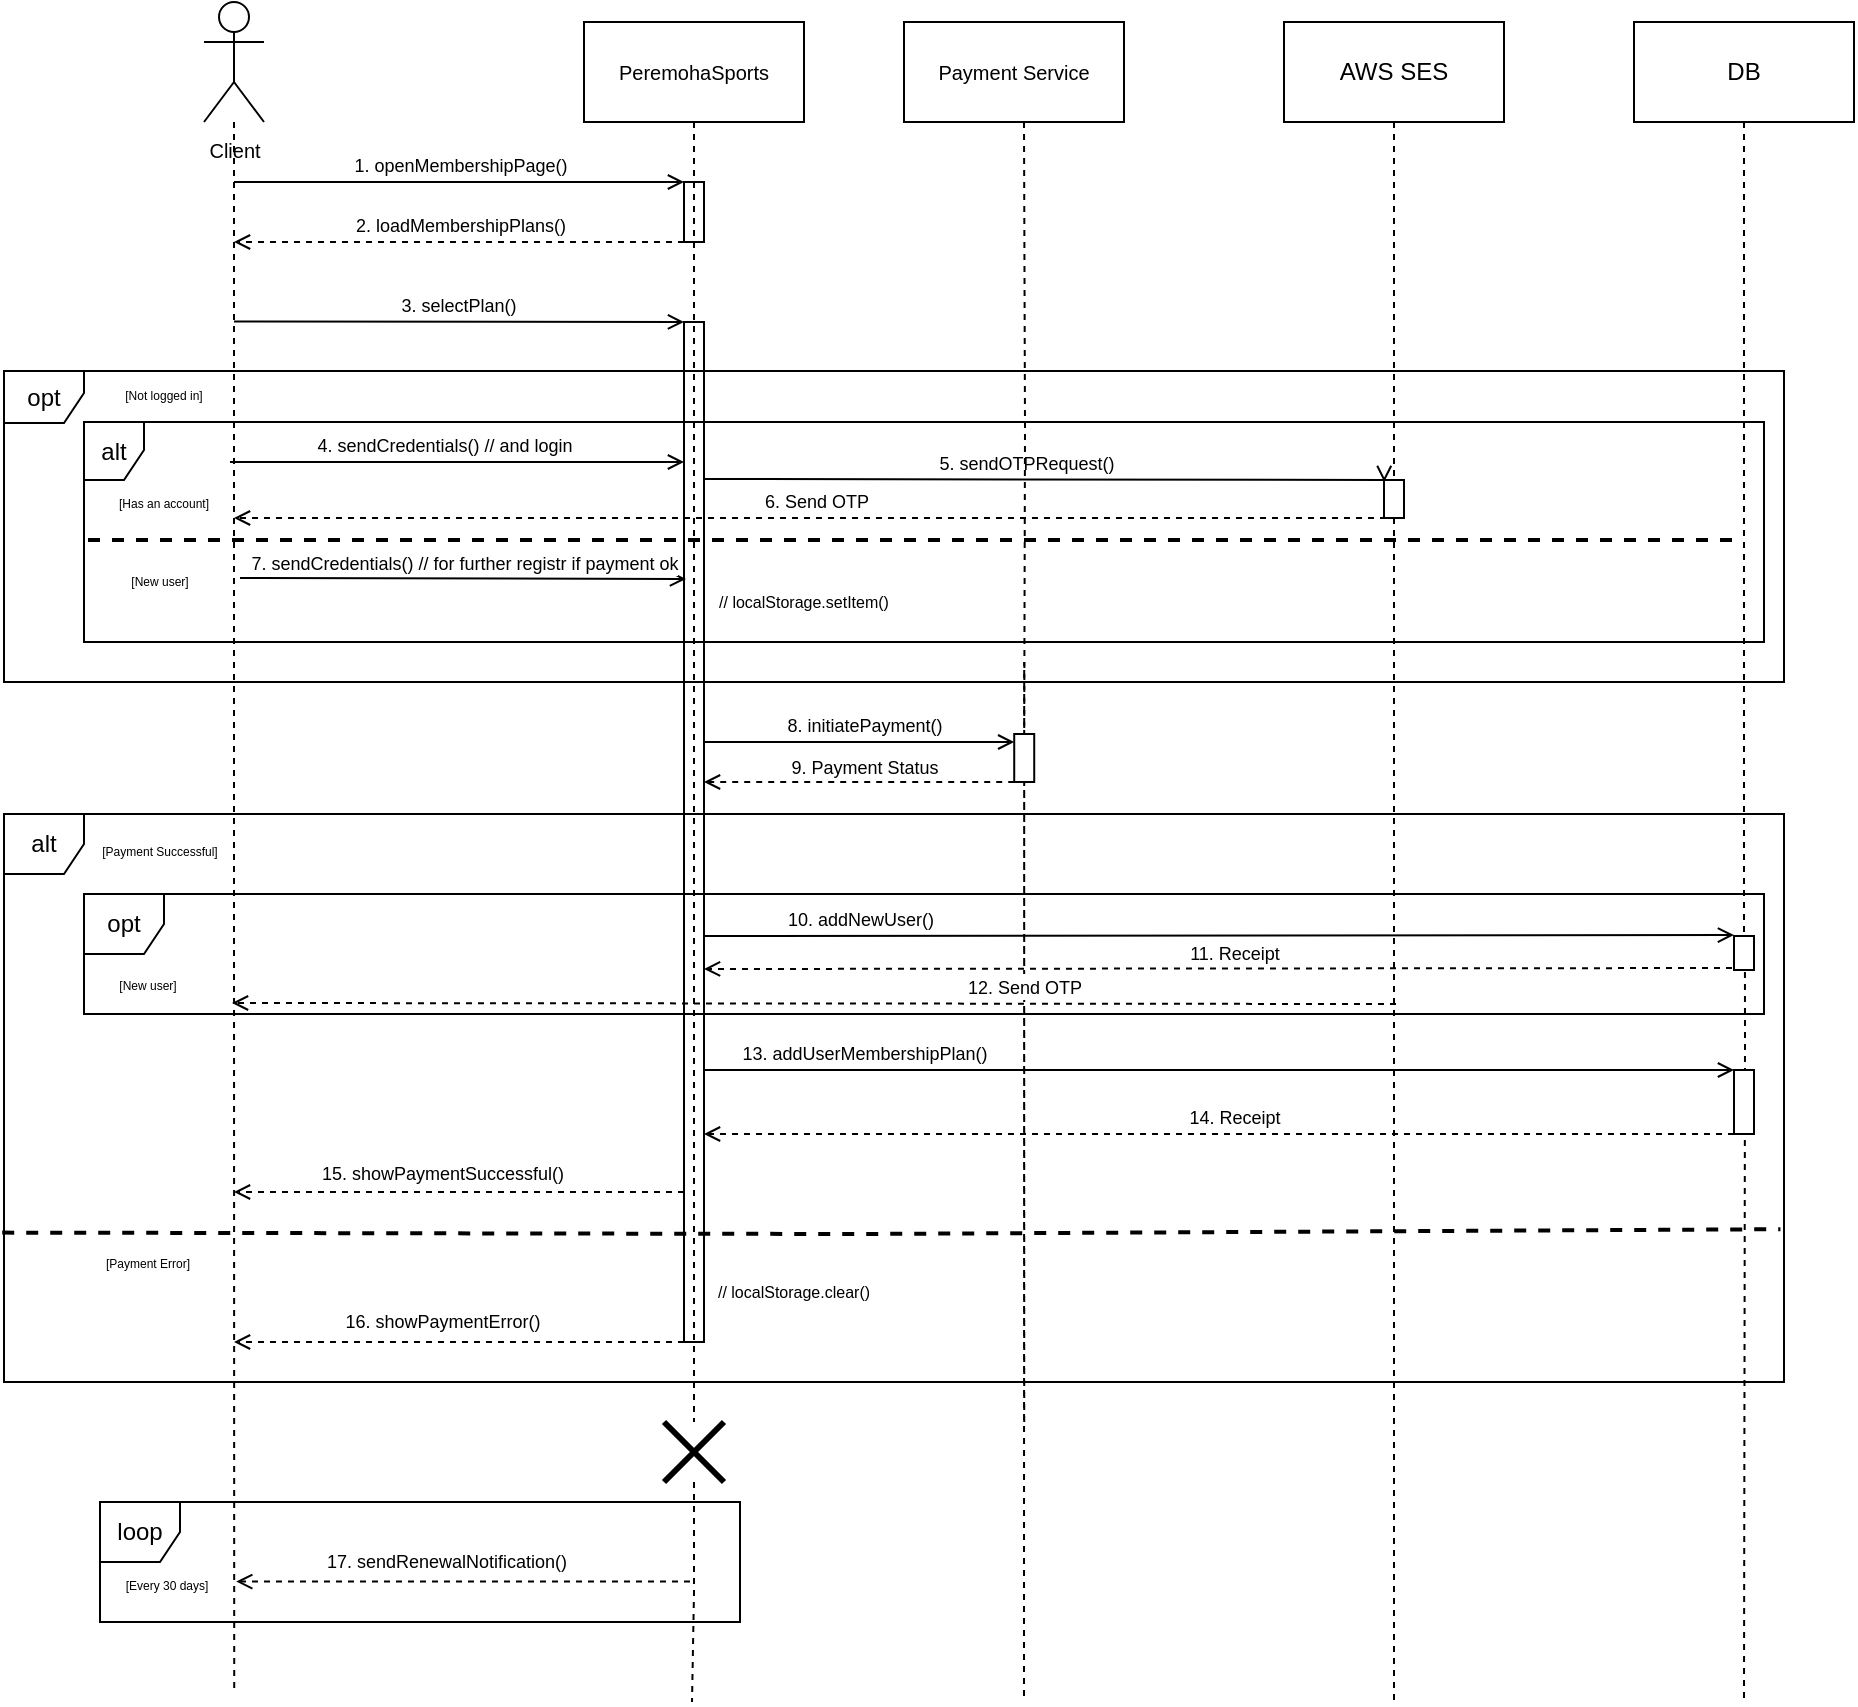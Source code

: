 <mxfile version="28.2.8">
  <diagram name="Сторінка-1" id="_onQUzNVuPPmQUfoVk4H">
    <mxGraphModel dx="1678" dy="924" grid="1" gridSize="10" guides="1" tooltips="1" connect="1" arrows="1" fold="1" page="1" pageScale="1" pageWidth="827" pageHeight="1169" math="0" shadow="0">
      <root>
        <mxCell id="0" />
        <mxCell id="1" parent="0" />
        <mxCell id="mYlwCPnGoARMPZfVm-Uc-1" style="edgeStyle=orthogonalEdgeStyle;rounded=0;orthogonalLoop=1;jettySize=auto;html=1;dashed=1;endArrow=none;endFill=0;exitX=0.5;exitY=1;exitDx=0;exitDy=0;" edge="1" parent="1" source="mYlwCPnGoARMPZfVm-Uc-59">
          <mxGeometry relative="1" as="geometry">
            <mxPoint x="814" y="1270" as="targetPoint" />
            <mxPoint x="815.032" y="610" as="sourcePoint" />
          </mxGeometry>
        </mxCell>
        <mxCell id="mYlwCPnGoARMPZfVm-Uc-2" value="&lt;font style=&quot;font-size: 10px;&quot;&gt;Client&lt;/font&gt;" style="shape=umlActor;verticalLabelPosition=bottom;verticalAlign=top;html=1;outlineConnect=0;" vertex="1" parent="1">
          <mxGeometry x="570" y="420" width="30" height="60" as="geometry" />
        </mxCell>
        <mxCell id="mYlwCPnGoARMPZfVm-Uc-3" value="PeremohaSports" style="html=1;whiteSpace=wrap;fontSize=10;" vertex="1" parent="1">
          <mxGeometry x="760" y="430" width="110" height="50" as="geometry" />
        </mxCell>
        <mxCell id="mYlwCPnGoARMPZfVm-Uc-4" value="&lt;font style=&quot;font-size: 9px;&quot;&gt;1. openMembershipPage()&lt;/font&gt;" style="html=1;verticalAlign=bottom;endArrow=open;edgeStyle=elbowEdgeStyle;elbow=vertical;curved=0;rounded=0;endFill=0;" edge="1" parent="1" target="mYlwCPnGoARMPZfVm-Uc-51">
          <mxGeometry x="0.002" relative="1" as="geometry">
            <mxPoint x="585" y="510" as="sourcePoint" />
            <Array as="points">
              <mxPoint x="815" y="510" />
            </Array>
            <mxPoint x="815" y="510" as="targetPoint" />
            <mxPoint as="offset" />
          </mxGeometry>
        </mxCell>
        <mxCell id="mYlwCPnGoARMPZfVm-Uc-5" value="&lt;font style=&quot;font-size: 9px;&quot;&gt;2. loadMembershipPlans()&lt;/font&gt;" style="html=1;verticalAlign=bottom;endArrow=open;edgeStyle=elbowEdgeStyle;elbow=vertical;curved=0;rounded=0;dashed=1;endFill=0;" edge="1" parent="1">
          <mxGeometry x="0.002" relative="1" as="geometry">
            <mxPoint x="810" y="540" as="sourcePoint" />
            <Array as="points">
              <mxPoint x="655" y="540" />
            </Array>
            <mxPoint x="585" y="540" as="targetPoint" />
            <mxPoint as="offset" />
          </mxGeometry>
        </mxCell>
        <mxCell id="mYlwCPnGoARMPZfVm-Uc-6" value="&lt;span style=&quot;font-size: 6px;&quot;&gt;[Not logged in]&lt;/span&gt;" style="text;html=1;whiteSpace=wrap;strokeColor=none;fillColor=none;align=center;verticalAlign=middle;rounded=0;" vertex="1" parent="1">
          <mxGeometry x="510" y="604.5" width="80" height="20" as="geometry" />
        </mxCell>
        <mxCell id="mYlwCPnGoARMPZfVm-Uc-7" value="" style="html=1;points=[];perimeter=orthogonalPerimeter;outlineConnect=0;targetShapes=umlLifeline;portConstraint=eastwest;newEdgeStyle={&quot;edgeStyle&quot;:&quot;elbowEdgeStyle&quot;,&quot;elbow&quot;:&quot;vertical&quot;,&quot;curved&quot;:0,&quot;rounded&quot;:0};" vertex="1" parent="1">
          <mxGeometry x="810" y="580" width="10" height="510" as="geometry" />
        </mxCell>
        <mxCell id="mYlwCPnGoARMPZfVm-Uc-8" value="opt" style="shape=umlFrame;whiteSpace=wrap;html=1;pointerEvents=0;width=40;height=26;" vertex="1" parent="1">
          <mxGeometry x="470" y="604.5" width="890" height="155.5" as="geometry" />
        </mxCell>
        <mxCell id="mYlwCPnGoARMPZfVm-Uc-9" value="alt" style="shape=umlFrame;whiteSpace=wrap;html=1;pointerEvents=0;width=40;height=30;" vertex="1" parent="1">
          <mxGeometry x="470" y="826" width="890" height="284" as="geometry" />
        </mxCell>
        <mxCell id="mYlwCPnGoARMPZfVm-Uc-10" value="DB" style="html=1;whiteSpace=wrap;" vertex="1" parent="1">
          <mxGeometry x="1285" y="430" width="110" height="50" as="geometry" />
        </mxCell>
        <mxCell id="mYlwCPnGoARMPZfVm-Uc-11" value="Payment Service" style="html=1;whiteSpace=wrap;fontSize=10;" vertex="1" parent="1">
          <mxGeometry x="920" y="430" width="110" height="50" as="geometry" />
        </mxCell>
        <mxCell id="mYlwCPnGoARMPZfVm-Uc-12" style="edgeStyle=orthogonalEdgeStyle;rounded=0;orthogonalLoop=1;jettySize=auto;html=1;dashed=1;endArrow=none;endFill=0;" edge="1" parent="1">
          <mxGeometry relative="1" as="geometry">
            <mxPoint x="1340" y="1270" as="targetPoint" />
            <mxPoint x="1340.47" y="905" as="sourcePoint" />
            <Array as="points">
              <mxPoint x="1340.47" y="940" />
            </Array>
          </mxGeometry>
        </mxCell>
        <mxCell id="mYlwCPnGoARMPZfVm-Uc-13" value="&lt;font style=&quot;font-size: 9px;&quot;&gt;3. selectPlan()&lt;/font&gt;" style="html=1;verticalAlign=bottom;endArrow=open;edgeStyle=elbowEdgeStyle;elbow=vertical;curved=0;rounded=0;endFill=0;" edge="1" parent="1">
          <mxGeometry relative="1" as="geometry">
            <mxPoint x="585" y="579.74" as="sourcePoint" />
            <Array as="points" />
            <mxPoint x="810" y="580" as="targetPoint" />
            <mxPoint as="offset" />
          </mxGeometry>
        </mxCell>
        <mxCell id="mYlwCPnGoARMPZfVm-Uc-14" value="&lt;font style=&quot;font-size: 9px;&quot;&gt;8. initiatePayment()&lt;/font&gt;" style="html=1;verticalAlign=bottom;endArrow=open;edgeStyle=elbowEdgeStyle;elbow=vertical;curved=0;rounded=0;endFill=0;startSize=10;endSize=6;jumpSize=6;strokeWidth=1;" edge="1" parent="1" target="mYlwCPnGoARMPZfVm-Uc-50">
          <mxGeometry x="0.033" relative="1" as="geometry">
            <mxPoint x="820" y="790.047" as="sourcePoint" />
            <Array as="points" />
            <mxPoint x="975" y="790" as="targetPoint" />
            <mxPoint as="offset" />
          </mxGeometry>
        </mxCell>
        <mxCell id="mYlwCPnGoARMPZfVm-Uc-15" value="&lt;span style=&quot;font-size: 6px;&quot;&gt;[Payment Successful]&lt;/span&gt;" style="text;html=1;whiteSpace=wrap;strokeColor=none;fillColor=none;align=center;verticalAlign=middle;rounded=0;" vertex="1" parent="1">
          <mxGeometry x="508" y="833" width="80" height="20" as="geometry" />
        </mxCell>
        <mxCell id="mYlwCPnGoARMPZfVm-Uc-16" value="opt" style="shape=umlFrame;whiteSpace=wrap;html=1;pointerEvents=0;width=40;height=30;" vertex="1" parent="1">
          <mxGeometry x="510" y="866" width="840" height="60" as="geometry" />
        </mxCell>
        <mxCell id="mYlwCPnGoARMPZfVm-Uc-17" value="&lt;font style=&quot;font-size: 6px;&quot;&gt;[New user]&lt;/font&gt;" style="text;html=1;whiteSpace=wrap;strokeColor=none;fillColor=none;align=center;verticalAlign=middle;rounded=0;" vertex="1" parent="1">
          <mxGeometry x="512" y="900" width="60" height="20" as="geometry" />
        </mxCell>
        <mxCell id="mYlwCPnGoARMPZfVm-Uc-18" value="&lt;font style=&quot;font-size: 9px;&quot;&gt;10. addNewUser()&lt;/font&gt;" style="html=1;verticalAlign=bottom;endArrow=open;edgeStyle=elbowEdgeStyle;elbow=vertical;curved=0;rounded=0;endFill=0;startSize=7;endSize=6;jumpSize=6;strokeWidth=1;" edge="1" parent="1">
          <mxGeometry x="-0.698" relative="1" as="geometry">
            <mxPoint x="820" y="887" as="sourcePoint" />
            <Array as="points" />
            <mxPoint x="1335" y="886" as="targetPoint" />
            <mxPoint as="offset" />
          </mxGeometry>
        </mxCell>
        <mxCell id="mYlwCPnGoARMPZfVm-Uc-19" value="&lt;font style=&quot;font-size: 9px;&quot;&gt;13. addUserMembershipPlan()&lt;/font&gt;" style="html=1;verticalAlign=bottom;endArrow=open;edgeStyle=elbowEdgeStyle;elbow=vertical;curved=0;rounded=0;endFill=0;startSize=7;endSize=6;jumpSize=6;strokeWidth=1;" edge="1" parent="1">
          <mxGeometry x="-0.693" relative="1" as="geometry">
            <mxPoint x="820.0" y="954.002" as="sourcePoint" />
            <Array as="points" />
            <mxPoint x="1335.0" y="954.002" as="targetPoint" />
            <mxPoint x="1" as="offset" />
          </mxGeometry>
        </mxCell>
        <mxCell id="mYlwCPnGoARMPZfVm-Uc-20" value="&lt;span style=&quot;color: rgba(0, 0, 0, 0); font-family: monospace; font-size: 0px; text-align: start; background-color: rgb(236, 236, 236);&quot;&gt;%3CmxGraphModel%3E%3Croot%3E%3CmxCell%20id%3D%220%22%2F%3E%3CmxCell%20id%3D%221%22%20parent%3D%220%22%2F%3E%3CmxCell%20id%3D%222%22%20value%3D%224.%20InitiatePayment()%22%20style%3D%22html%3D1%3BverticalAlign%3Dbottom%3BendArrow%3Dopen%3BedgeStyle%3DelbowEdgeStyle%3Belbow%3Dvertical%3Bcurved%3D0%3Brounded%3D0%3BendFill%3D0%3BstartSize%3D10%3BendSize%3D6%3BjumpSize%3D6%3BstrokeWidth%3D1%3B%22%20edge%3D%221%22%20parent%3D%221%22%3E%3CmxGeometry%20x%3D%22-0.0%22%20relative%3D%221%22%20as%3D%22geometry%22%3E%3CmxPoint%20x%3D%22596%22%20y%3D%22214.21%22%20as%3D%22sourcePoint%22%2F%3E%3CArray%20as%3D%22points%22%2F%3E%3CmxPoint%20x%3D%22714%22%20y%3D%22214.21%22%20as%3D%22targetPoint%22%2F%3E%3CmxPoint%20as%3D%22offset%22%2F%3E%3C%2FmxGeometry%3E%3C%2FmxCell%3E%3C%2Froot%3E%3C%2FmxGraphModel%3E&lt;/span&gt;&lt;span style=&quot;color: rgba(0, 0, 0, 0); font-family: monospace; font-size: 0px; text-align: start; background-color: rgb(236, 236, 236);&quot;&gt;%3CmxGraphModel%3E%3Croot%3E%3CmxCell%20id%3D%220%22%2F%3E%3CmxCell%20id%3D%221%22%20parent%3D%220%22%2F%3E%3CmxCell%20id%3D%222%22%20value%3D%224.%20InitiatePayment()%22%20style%3D%22html%3D1%3BverticalAlign%3Dbottom%3BendArrow%3Dopen%3BedgeStyle%3DelbowEdgeStyle%3Belbow%3Dvertical%3Bcurved%3D0%3Brounded%3D0%3BendFill%3D0%3BstartSize%3D10%3BendSize%3D6%3BjumpSize%3D6%3BstrokeWidth%3D1%3B%22%20edge%3D%221%22%20parent%3D%221%22%3E%3CmxGeometry%20x%3D%22-0.0%22%20relative%3D%221%22%20as%3D%22geometry%22%3E%3CmxPoint%20x%3D%22596%22%20y%3D%22214.21%22%20as%3D%22sourcePoint%22%2F%3E%3CArray%20as%3D%22points%22%2F%3E%3CmxPoint%20x%3D%22714%22%20y%3D%22214.21%22%20as%3D%22targetPoint%22%2F%3E%3CmxPoint%20as%3D%22offset%22%2F%3E%3C%2FmxGeometry%3E%3C%2FmxCell%3E%3C%2Froot%3E%3C%2FmxGraphModel%3E&lt;/span&gt;" style="html=1;verticalAlign=bottom;endArrow=open;edgeStyle=elbowEdgeStyle;elbow=vertical;curved=0;rounded=0;endFill=0;startSize=10;endSize=6;jumpSize=6;strokeWidth=1;dashed=1;" edge="1" parent="1">
          <mxGeometry x="-0.032" relative="1" as="geometry">
            <mxPoint x="975.11" y="809.999" as="sourcePoint" />
            <Array as="points" />
            <mxPoint x="820" y="810.11" as="targetPoint" />
            <mxPoint as="offset" />
          </mxGeometry>
        </mxCell>
        <mxCell id="mYlwCPnGoARMPZfVm-Uc-21" value="9. Payment Status" style="edgeLabel;html=1;align=center;verticalAlign=middle;resizable=0;points=[];fontSize=9;" connectable="0" vertex="1" parent="mYlwCPnGoARMPZfVm-Uc-20">
          <mxGeometry x="0.112" y="1" relative="1" as="geometry">
            <mxPoint x="11" y="-8" as="offset" />
          </mxGeometry>
        </mxCell>
        <mxCell id="mYlwCPnGoARMPZfVm-Uc-22" value="&lt;font style=&quot;font-size: 9px;&quot;&gt;11. Receipt&lt;/font&gt;" style="html=1;verticalAlign=bottom;endArrow=open;edgeStyle=elbowEdgeStyle;elbow=vertical;curved=0;rounded=0;dashed=1;endFill=0;" edge="1" parent="1">
          <mxGeometry x="-0.018" relative="1" as="geometry">
            <mxPoint x="1340" y="903" as="sourcePoint" />
            <Array as="points" />
            <mxPoint x="820" y="904" as="targetPoint" />
            <mxPoint as="offset" />
          </mxGeometry>
        </mxCell>
        <mxCell id="mYlwCPnGoARMPZfVm-Uc-23" value="&lt;font style=&quot;font-size: 9px;&quot;&gt;14. Receipt&lt;/font&gt;" style="html=1;verticalAlign=bottom;endArrow=open;edgeStyle=elbowEdgeStyle;elbow=vertical;curved=0;rounded=0;dashed=1;endFill=0;" edge="1" parent="1" source="mYlwCPnGoARMPZfVm-Uc-28">
          <mxGeometry x="-0.029" relative="1" as="geometry">
            <mxPoint x="1115" y="976" as="sourcePoint" />
            <Array as="points">
              <mxPoint x="1090" y="986" />
            </Array>
            <mxPoint x="820" y="986" as="targetPoint" />
            <mxPoint as="offset" />
          </mxGeometry>
        </mxCell>
        <mxCell id="mYlwCPnGoARMPZfVm-Uc-24" value="&lt;span style=&quot;font-size: 6px;&quot;&gt;[Payment Error]&lt;/span&gt;" style="text;html=1;whiteSpace=wrap;strokeColor=none;fillColor=none;align=center;verticalAlign=middle;rounded=0;" vertex="1" parent="1">
          <mxGeometry x="502" y="1039" width="80" height="20" as="geometry" />
        </mxCell>
        <mxCell id="mYlwCPnGoARMPZfVm-Uc-25" value="" style="endArrow=none;dashed=1;html=1;strokeWidth=2;rounded=0;entryX=0.998;entryY=0.731;entryDx=0;entryDy=0;entryPerimeter=0;exitX=-0.001;exitY=0.737;exitDx=0;exitDy=0;exitPerimeter=0;" edge="1" parent="1" source="mYlwCPnGoARMPZfVm-Uc-9" target="mYlwCPnGoARMPZfVm-Uc-9">
          <mxGeometry width="50" height="50" relative="1" as="geometry">
            <mxPoint x="501.79" y="1036" as="sourcePoint" />
            <mxPoint x="1110" y="1036" as="targetPoint" />
            <Array as="points">
              <mxPoint x="895.79" y="1036" />
            </Array>
          </mxGeometry>
        </mxCell>
        <mxCell id="mYlwCPnGoARMPZfVm-Uc-26" value="&lt;span style=&quot;color: rgba(0, 0, 0, 0); font-family: monospace; font-size: 0px; text-align: start; background-color: rgb(236, 236, 236);&quot;&gt;%3CmxGraphModel%3E%3Croot%3E%3CmxCell%20id%3D%220%22%2F%3E%3CmxCell%20id%3D%221%22%20parent%3D%220%22%2F%3E%3CmxCell%20id%3D%222%22%20value%3D%224.%20InitiatePayment()%22%20style%3D%22html%3D1%3BverticalAlign%3Dbottom%3BendArrow%3Dopen%3BedgeStyle%3DelbowEdgeStyle%3Belbow%3Dvertical%3Bcurved%3D0%3Brounded%3D0%3BendFill%3D0%3BstartSize%3D10%3BendSize%3D6%3BjumpSize%3D6%3BstrokeWidth%3D1%3B%22%20edge%3D%221%22%20parent%3D%221%22%3E%3CmxGeometry%20x%3D%22-0.0%22%20relative%3D%221%22%20as%3D%22geometry%22%3E%3CmxPoint%20x%3D%22596%22%20y%3D%22214.21%22%20as%3D%22sourcePoint%22%2F%3E%3CArray%20as%3D%22points%22%2F%3E%3CmxPoint%20x%3D%22714%22%20y%3D%22214.21%22%20as%3D%22targetPoint%22%2F%3E%3CmxPoint%20as%3D%22offset%22%2F%3E%3C%2FmxGeometry%3E%3C%2FmxCell%3E%3C%2Froot%3E%3C%2FmxGraphModel%3E&lt;/span&gt;&lt;span style=&quot;color: rgba(0, 0, 0, 0); font-family: monospace; font-size: 0px; text-align: start; background-color: rgb(236, 236, 236);&quot;&gt;%3CmxGraphModel%3E%3Croot%3E%3CmxCell%20id%3D%220%22%2F%3E%3CmxCell%20id%3D%221%22%20parent%3D%220%22%2F%3E%3CmxCell%20id%3D%222%22%20value%3D%224.%20InitiatePayment()%22%20style%3D%22html%3D1%3BverticalAlign%3Dbottom%3BendArrow%3Dopen%3BedgeStyle%3DelbowEdgeStyle%3Belbow%3Dvertical%3Bcurved%3D0%3Brounded%3D0%3BendFill%3D0%3BstartSize%3D10%3BendSize%3D6%3BjumpSize%3D6%3BstrokeWidth%3D1%3B%22%20edge%3D%221%22%20parent%3D%221%22%3E%3CmxGeometry%20x%3D%22-0.0%22%20relative%3D%221%22%20as%3D%22geometry%22%3E%3CmxPoint%20x%3D%22596%22%20y%3D%22214.21%22%20as%3D%22sourcePoint%22%2F%3E%3CArray%20as%3D%22points%22%2F%3E%3CmxPoint%20x%3D%22714%22%20y%3D%22214.21%22%20as%3D%22targetPoint%22%2F%3E%3CmxPoint%20as%3D%22offset%22%2F%3E%3C%2FmxGeometry%3E%3C%2FmxCell%3E%3C%2Froot%3E%3C%2FmxGraphModel%3E&lt;/span&gt;" style="html=1;verticalAlign=bottom;endArrow=open;edgeStyle=elbowEdgeStyle;elbow=vertical;curved=0;rounded=0;endFill=0;startSize=10;endSize=6;jumpSize=6;strokeWidth=1;dashed=1;" edge="1" parent="1">
          <mxGeometry relative="1" as="geometry">
            <mxPoint x="810" y="1090" as="sourcePoint" />
            <Array as="points">
              <mxPoint x="600" y="1090" />
            </Array>
            <mxPoint x="585" y="1090" as="targetPoint" />
            <mxPoint as="offset" />
          </mxGeometry>
        </mxCell>
        <mxCell id="mYlwCPnGoARMPZfVm-Uc-27" value="16. showPaymentError()" style="edgeLabel;html=1;align=center;verticalAlign=middle;resizable=0;points=[];fontSize=9;" connectable="0" vertex="1" parent="mYlwCPnGoARMPZfVm-Uc-26">
          <mxGeometry x="0.112" y="1" relative="1" as="geometry">
            <mxPoint x="4" y="-11" as="offset" />
          </mxGeometry>
        </mxCell>
        <mxCell id="mYlwCPnGoARMPZfVm-Uc-28" value="" style="html=1;points=[];perimeter=orthogonalPerimeter;outlineConnect=0;targetShapes=umlLifeline;portConstraint=eastwest;newEdgeStyle={&quot;edgeStyle&quot;:&quot;elbowEdgeStyle&quot;,&quot;elbow&quot;:&quot;vertical&quot;,&quot;curved&quot;:0,&quot;rounded&quot;:0};" vertex="1" parent="1">
          <mxGeometry x="1335" y="954" width="10" height="32" as="geometry" />
        </mxCell>
        <mxCell id="mYlwCPnGoARMPZfVm-Uc-29" value="&lt;span style=&quot;color: rgba(0, 0, 0, 0); font-family: monospace; font-size: 0px; text-align: start; background-color: rgb(236, 236, 236);&quot;&gt;%3CmxGraphModel%3E%3Croot%3E%3CmxCell%20id%3D%220%22%2F%3E%3CmxCell%20id%3D%221%22%20parent%3D%220%22%2F%3E%3CmxCell%20id%3D%222%22%20value%3D%224.%20InitiatePayment()%22%20style%3D%22html%3D1%3BverticalAlign%3Dbottom%3BendArrow%3Dopen%3BedgeStyle%3DelbowEdgeStyle%3Belbow%3Dvertical%3Bcurved%3D0%3Brounded%3D0%3BendFill%3D0%3BstartSize%3D10%3BendSize%3D6%3BjumpSize%3D6%3BstrokeWidth%3D1%3B%22%20edge%3D%221%22%20parent%3D%221%22%3E%3CmxGeometry%20x%3D%22-0.0%22%20relative%3D%221%22%20as%3D%22geometry%22%3E%3CmxPoint%20x%3D%22596%22%20y%3D%22214.21%22%20as%3D%22sourcePoint%22%2F%3E%3CArray%20as%3D%22points%22%2F%3E%3CmxPoint%20x%3D%22714%22%20y%3D%22214.21%22%20as%3D%22targetPoint%22%2F%3E%3CmxPoint%20as%3D%22offset%22%2F%3E%3C%2FmxGeometry%3E%3C%2FmxCell%3E%3C%2Froot%3E%3C%2FmxGraphModel%3E&lt;/span&gt;&lt;span style=&quot;color: rgba(0, 0, 0, 0); font-family: monospace; font-size: 0px; text-align: start; background-color: rgb(236, 236, 236);&quot;&gt;%3CmxGraphModel%3E%3Croot%3E%3CmxCell%20id%3D%220%22%2F%3E%3CmxCell%20id%3D%221%22%20parent%3D%220%22%2F%3E%3CmxCell%20id%3D%222%22%20value%3D%224.%20InitiatePayment()%22%20style%3D%22html%3D1%3BverticalAlign%3Dbottom%3BendArrow%3Dopen%3BedgeStyle%3DelbowEdgeStyle%3Belbow%3Dvertical%3Bcurved%3D0%3Brounded%3D0%3BendFill%3D0%3BstartSize%3D10%3BendSize%3D6%3BjumpSize%3D6%3BstrokeWidth%3D1%3B%22%20edge%3D%221%22%20parent%3D%221%22%3E%3CmxGeometry%20x%3D%22-0.0%22%20relative%3D%221%22%20as%3D%22geometry%22%3E%3CmxPoint%20x%3D%22596%22%20y%3D%22214.21%22%20as%3D%22sourcePoint%22%2F%3E%3CArray%20as%3D%22points%22%2F%3E%3CmxPoint%20x%3D%22714%22%20y%3D%22214.21%22%20as%3D%22targetPoint%22%2F%3E%3CmxPoint%20as%3D%22offset%22%2F%3E%3C%2FmxGeometry%3E%3C%2FmxCell%3E%3C%2Froot%3E%3C%2FmxGraphModel%3E&lt;/span&gt;" style="html=1;verticalAlign=bottom;endArrow=open;edgeStyle=elbowEdgeStyle;elbow=vertical;curved=0;rounded=0;endFill=0;startSize=10;endSize=6;jumpSize=6;strokeWidth=1;dashed=1;" edge="1" parent="1" source="mYlwCPnGoARMPZfVm-Uc-7">
          <mxGeometry relative="1" as="geometry">
            <mxPoint x="800" y="1015" as="sourcePoint" />
            <Array as="points">
              <mxPoint x="600" y="1015" />
            </Array>
            <mxPoint x="585" y="1015" as="targetPoint" />
            <mxPoint as="offset" />
          </mxGeometry>
        </mxCell>
        <mxCell id="mYlwCPnGoARMPZfVm-Uc-30" value="&lt;font style=&quot;font-size: 9px;&quot;&gt;15. showPaymentSuccessful()&lt;/font&gt;" style="edgeLabel;html=1;align=center;verticalAlign=middle;resizable=0;points=[];fontSize=11;" connectable="0" vertex="1" parent="mYlwCPnGoARMPZfVm-Uc-29">
          <mxGeometry x="0.112" y="1" relative="1" as="geometry">
            <mxPoint x="4" y="-11" as="offset" />
          </mxGeometry>
        </mxCell>
        <mxCell id="mYlwCPnGoARMPZfVm-Uc-31" value="&lt;span style=&quot;font-size: 9px;&quot;&gt;4. sendCredentials() // and login&lt;/span&gt;" style="html=1;verticalAlign=bottom;endArrow=open;edgeStyle=elbowEdgeStyle;elbow=vertical;curved=0;rounded=0;endFill=0;" edge="1" parent="1" target="mYlwCPnGoARMPZfVm-Uc-7">
          <mxGeometry x="-0.056" relative="1" as="geometry">
            <mxPoint x="583" y="650.0" as="sourcePoint" />
            <Array as="points" />
            <mxPoint x="1160" y="650" as="targetPoint" />
            <mxPoint as="offset" />
          </mxGeometry>
        </mxCell>
        <mxCell id="mYlwCPnGoARMPZfVm-Uc-32" value="alt" style="shape=umlFrame;whiteSpace=wrap;html=1;pointerEvents=0;width=30;height=29;" vertex="1" parent="1">
          <mxGeometry x="510" y="630" width="840" height="110" as="geometry" />
        </mxCell>
        <mxCell id="mYlwCPnGoARMPZfVm-Uc-33" value="&lt;span style=&quot;font-size: 6px;&quot;&gt;[Has an account]&lt;/span&gt;" style="text;html=1;whiteSpace=wrap;strokeColor=none;fillColor=none;align=center;verticalAlign=middle;rounded=0;" vertex="1" parent="1">
          <mxGeometry x="510" y="659" width="80" height="20" as="geometry" />
        </mxCell>
        <mxCell id="mYlwCPnGoARMPZfVm-Uc-34" value="" style="edgeStyle=orthogonalEdgeStyle;rounded=0;orthogonalLoop=1;jettySize=auto;html=1;dashed=1;endArrow=none;endFill=0;" edge="1" parent="1">
          <mxGeometry relative="1" as="geometry">
            <mxPoint x="1335" y="896.091" as="targetPoint" />
            <mxPoint x="1340.0" y="480" as="sourcePoint" />
            <Array as="points">
              <mxPoint x="1340" y="750" />
              <mxPoint x="1340" y="750" />
            </Array>
          </mxGeometry>
        </mxCell>
        <mxCell id="mYlwCPnGoARMPZfVm-Uc-35" value="" style="html=1;points=[];perimeter=orthogonalPerimeter;outlineConnect=0;targetShapes=umlLifeline;portConstraint=eastwest;newEdgeStyle={&quot;edgeStyle&quot;:&quot;elbowEdgeStyle&quot;,&quot;elbow&quot;:&quot;vertical&quot;,&quot;curved&quot;:0,&quot;rounded&quot;:0};" vertex="1" parent="1">
          <mxGeometry x="1335" y="887" width="10" height="17" as="geometry" />
        </mxCell>
        <mxCell id="mYlwCPnGoARMPZfVm-Uc-36" value="AWS SES" style="html=1;whiteSpace=wrap;" vertex="1" parent="1">
          <mxGeometry x="1110" y="430" width="110" height="50" as="geometry" />
        </mxCell>
        <mxCell id="mYlwCPnGoARMPZfVm-Uc-37" value="" style="edgeStyle=orthogonalEdgeStyle;rounded=0;orthogonalLoop=1;jettySize=auto;html=1;dashed=1;endArrow=none;endFill=0;exitX=0.5;exitY=1;exitDx=0;exitDy=0;" edge="1" parent="1" source="mYlwCPnGoARMPZfVm-Uc-36">
          <mxGeometry relative="1" as="geometry">
            <mxPoint x="1165" y="1270" as="targetPoint" />
            <mxPoint x="1165.057" y="1130.0" as="sourcePoint" />
            <Array as="points" />
          </mxGeometry>
        </mxCell>
        <mxCell id="mYlwCPnGoARMPZfVm-Uc-38" value="" style="edgeStyle=orthogonalEdgeStyle;rounded=0;orthogonalLoop=1;jettySize=auto;html=1;dashed=1;endArrow=none;endFill=0;" edge="1" parent="1">
          <mxGeometry relative="1" as="geometry">
            <mxPoint x="980" y="1270" as="targetPoint" />
            <mxPoint x="980.11" y="1130.0" as="sourcePoint" />
            <Array as="points">
              <mxPoint x="980" y="750" />
              <mxPoint x="980" y="750" />
            </Array>
          </mxGeometry>
        </mxCell>
        <mxCell id="mYlwCPnGoARMPZfVm-Uc-39" style="edgeStyle=orthogonalEdgeStyle;rounded=0;orthogonalLoop=1;jettySize=auto;html=1;exitX=0.5;exitY=1;exitDx=0;exitDy=0;" edge="1" parent="1" source="mYlwCPnGoARMPZfVm-Uc-33" target="mYlwCPnGoARMPZfVm-Uc-33">
          <mxGeometry relative="1" as="geometry" />
        </mxCell>
        <mxCell id="mYlwCPnGoARMPZfVm-Uc-40" value="" style="endArrow=none;dashed=1;html=1;strokeWidth=2;rounded=0;" edge="1" parent="1">
          <mxGeometry width="50" height="50" relative="1" as="geometry">
            <mxPoint x="512" y="689" as="sourcePoint" />
            <mxPoint x="1339.11" y="689" as="targetPoint" />
            <Array as="points">
              <mxPoint x="906" y="689" />
            </Array>
          </mxGeometry>
        </mxCell>
        <mxCell id="mYlwCPnGoARMPZfVm-Uc-41" value="&lt;font style=&quot;font-size: 9px;&quot;&gt;7. sendCredentials() // for further registr if payment ok&lt;/font&gt;" style="html=1;verticalAlign=bottom;endArrow=open;edgeStyle=elbowEdgeStyle;elbow=vertical;curved=0;rounded=0;endFill=0;" edge="1" parent="1">
          <mxGeometry x="0.003" relative="1" as="geometry">
            <mxPoint x="588" y="708.0" as="sourcePoint" />
            <Array as="points" />
            <mxPoint x="811" y="709" as="targetPoint" />
            <mxPoint as="offset" />
          </mxGeometry>
        </mxCell>
        <mxCell id="mYlwCPnGoARMPZfVm-Uc-42" value="&lt;font style=&quot;font-size: 9px;&quot;&gt;6. Send OTP&lt;/font&gt;" style="html=1;verticalAlign=bottom;endArrow=open;edgeStyle=elbowEdgeStyle;elbow=vertical;curved=0;rounded=0;dashed=1;endFill=0;" edge="1" parent="1">
          <mxGeometry x="0.002" relative="1" as="geometry">
            <mxPoint x="1166" y="677" as="sourcePoint" />
            <Array as="points">
              <mxPoint x="656" y="678" />
            </Array>
            <mxPoint x="585" y="678" as="targetPoint" />
            <mxPoint as="offset" />
          </mxGeometry>
        </mxCell>
        <mxCell id="mYlwCPnGoARMPZfVm-Uc-43" value="&lt;span style=&quot;font-size: 6px;&quot;&gt;[Every 30 days]&lt;/span&gt;" style="text;html=1;whiteSpace=wrap;strokeColor=none;fillColor=none;align=center;verticalAlign=middle;rounded=0;" vertex="1" parent="1">
          <mxGeometry x="521" y="1200" width="61" height="20" as="geometry" />
        </mxCell>
        <mxCell id="mYlwCPnGoARMPZfVm-Uc-44" value="&lt;font style=&quot;font-size: 9px;&quot;&gt;12. Send OTP&lt;/font&gt;" style="html=1;verticalAlign=bottom;endArrow=open;edgeStyle=elbowEdgeStyle;elbow=vertical;curved=0;rounded=0;dashed=1;endFill=0;" edge="1" parent="1">
          <mxGeometry x="-0.359" relative="1" as="geometry">
            <mxPoint x="1166" y="921" as="sourcePoint" />
            <Array as="points" />
            <mxPoint x="584" y="920" as="targetPoint" />
            <mxPoint as="offset" />
          </mxGeometry>
        </mxCell>
        <mxCell id="mYlwCPnGoARMPZfVm-Uc-45" value="&lt;span style=&quot;font-size: 9px;&quot;&gt;5. sendOTPRequest()&lt;/span&gt;" style="html=1;verticalAlign=bottom;endArrow=open;edgeStyle=elbowEdgeStyle;elbow=vertical;curved=0;rounded=0;endFill=0;" edge="1" parent="1">
          <mxGeometry x="-0.056" relative="1" as="geometry">
            <mxPoint x="820" y="658.47" as="sourcePoint" />
            <Array as="points" />
            <mxPoint x="1160.11" y="660" as="targetPoint" />
            <mxPoint as="offset" />
          </mxGeometry>
        </mxCell>
        <mxCell id="mYlwCPnGoARMPZfVm-Uc-46" value="&lt;font style=&quot;font-size: 8px;&quot;&gt;// localStorage.setItem()&lt;/font&gt;" style="text;html=1;whiteSpace=wrap;strokeColor=none;fillColor=none;align=center;verticalAlign=middle;rounded=0;" vertex="1" parent="1">
          <mxGeometry x="825" y="708" width="90" height="22" as="geometry" />
        </mxCell>
        <mxCell id="mYlwCPnGoARMPZfVm-Uc-47" value="&lt;font style=&quot;font-size: 8px;&quot;&gt;// localStorage.clear()&lt;/font&gt;" style="text;html=1;whiteSpace=wrap;strokeColor=none;fillColor=none;align=center;verticalAlign=middle;rounded=0;" vertex="1" parent="1">
          <mxGeometry x="825" y="1049" width="80" height="30" as="geometry" />
        </mxCell>
        <mxCell id="mYlwCPnGoARMPZfVm-Uc-48" value="&lt;font style=&quot;font-size: 6px;&quot;&gt;[New user]&lt;/font&gt;" style="text;html=1;whiteSpace=wrap;strokeColor=none;fillColor=none;align=center;verticalAlign=middle;rounded=0;" vertex="1" parent="1">
          <mxGeometry x="518" y="698" width="60" height="20" as="geometry" />
        </mxCell>
        <mxCell id="mYlwCPnGoARMPZfVm-Uc-49" value="" style="edgeStyle=orthogonalEdgeStyle;rounded=0;orthogonalLoop=1;jettySize=auto;html=1;dashed=1;endArrow=none;endFill=0;" edge="1" parent="1" target="mYlwCPnGoARMPZfVm-Uc-50">
          <mxGeometry relative="1" as="geometry">
            <mxPoint x="980" y="1270" as="targetPoint" />
            <mxPoint x="980" y="480" as="sourcePoint" />
            <Array as="points" />
          </mxGeometry>
        </mxCell>
        <mxCell id="mYlwCPnGoARMPZfVm-Uc-50" value="" style="rounded=0;whiteSpace=wrap;html=1;" vertex="1" parent="1">
          <mxGeometry x="975.11" y="786" width="10" height="24" as="geometry" />
        </mxCell>
        <mxCell id="mYlwCPnGoARMPZfVm-Uc-51" value="" style="html=1;points=[];perimeter=orthogonalPerimeter;outlineConnect=0;targetShapes=umlLifeline;portConstraint=eastwest;newEdgeStyle={&quot;edgeStyle&quot;:&quot;elbowEdgeStyle&quot;,&quot;elbow&quot;:&quot;vertical&quot;,&quot;curved&quot;:0,&quot;rounded&quot;:0};" vertex="1" parent="1">
          <mxGeometry x="810" y="510" width="10" height="30" as="geometry" />
        </mxCell>
        <mxCell id="mYlwCPnGoARMPZfVm-Uc-52" value="loop" style="shape=umlFrame;whiteSpace=wrap;html=1;pointerEvents=0;width=40;height=30;" vertex="1" parent="1">
          <mxGeometry x="518" y="1170" width="320" height="60" as="geometry" />
        </mxCell>
        <mxCell id="mYlwCPnGoARMPZfVm-Uc-53" value="&lt;span style=&quot;color: rgba(0, 0, 0, 0); font-family: monospace; font-size: 0px; text-align: start; background-color: rgb(236, 236, 236);&quot;&gt;%3CmxGraphModel%3E%3Croot%3E%3CmxCell%20id%3D%220%22%2F%3E%3CmxCell%20id%3D%221%22%20parent%3D%220%22%2F%3E%3CmxCell%20id%3D%222%22%20value%3D%224.%20InitiatePayment()%22%20style%3D%22html%3D1%3BverticalAlign%3Dbottom%3BendArrow%3Dopen%3BedgeStyle%3DelbowEdgeStyle%3Belbow%3Dvertical%3Bcurved%3D0%3Brounded%3D0%3BendFill%3D0%3BstartSize%3D10%3BendSize%3D6%3BjumpSize%3D6%3BstrokeWidth%3D1%3B%22%20edge%3D%221%22%20parent%3D%221%22%3E%3CmxGeometry%20x%3D%22-0.0%22%20relative%3D%221%22%20as%3D%22geometry%22%3E%3CmxPoint%20x%3D%22596%22%20y%3D%22214.21%22%20as%3D%22sourcePoint%22%2F%3E%3CArray%20as%3D%22points%22%2F%3E%3CmxPoint%20x%3D%22714%22%20y%3D%22214.21%22%20as%3D%22targetPoint%22%2F%3E%3CmxPoint%20as%3D%22offset%22%2F%3E%3C%2FmxGeometry%3E%3C%2FmxCell%3E%3C%2Froot%3E%3C%2FmxGraphModel%3E&lt;/span&gt;&lt;span style=&quot;color: rgba(0, 0, 0, 0); font-family: monospace; font-size: 0px; text-align: start; background-color: rgb(236, 236, 236);&quot;&gt;%3CmxGraphModel%3E%3Croot%3E%3CmxCell%20id%3D%220%22%2F%3E%3CmxCell%20id%3D%221%22%20parent%3D%220%22%2F%3E%3CmxCell%20id%3D%222%22%20value%3D%224.%20InitiatePayment()%22%20style%3D%22html%3D1%3BverticalAlign%3Dbottom%3BendArrow%3Dopen%3BedgeStyle%3DelbowEdgeStyle%3Belbow%3Dvertical%3Bcurved%3D0%3Brounded%3D0%3BendFill%3D0%3BstartSize%3D10%3BendSize%3D6%3BjumpSize%3D6%3BstrokeWidth%3D1%3B%22%20edge%3D%221%22%20parent%3D%221%22%3E%3CmxGeometry%20x%3D%22-0.0%22%20relative%3D%221%22%20as%3D%22geometry%22%3E%3CmxPoint%20x%3D%22596%22%20y%3D%22214.21%22%20as%3D%22sourcePoint%22%2F%3E%3CArray%20as%3D%22points%22%2F%3E%3CmxPoint%20x%3D%22714%22%20y%3D%22214.21%22%20as%3D%22targetPoint%22%2F%3E%3CmxPoint%20as%3D%22offset%22%2F%3E%3C%2FmxGeometry%3E%3C%2FmxCell%3E%3C%2Froot%3E%3C%2FmxGraphModel%3E&lt;/span&gt;" style="html=1;verticalAlign=bottom;endArrow=open;edgeStyle=elbowEdgeStyle;elbow=vertical;curved=0;rounded=0;endFill=0;startSize=10;endSize=6;jumpSize=6;strokeWidth=1;dashed=1;" edge="1" parent="1">
          <mxGeometry relative="1" as="geometry">
            <mxPoint x="813" y="1209.76" as="sourcePoint" />
            <Array as="points">
              <mxPoint x="603" y="1209.76" />
            </Array>
            <mxPoint x="586.11" y="1209" as="targetPoint" />
            <mxPoint as="offset" />
          </mxGeometry>
        </mxCell>
        <mxCell id="mYlwCPnGoARMPZfVm-Uc-54" value="17. sendRenewalNotification()" style="edgeLabel;html=1;align=center;verticalAlign=middle;resizable=0;points=[];fontSize=9;" connectable="0" vertex="1" parent="mYlwCPnGoARMPZfVm-Uc-53">
          <mxGeometry x="0.112" y="1" relative="1" as="geometry">
            <mxPoint x="4" y="-11" as="offset" />
          </mxGeometry>
        </mxCell>
        <mxCell id="mYlwCPnGoARMPZfVm-Uc-55" value="" style="edgeStyle=orthogonalEdgeStyle;rounded=0;orthogonalLoop=1;jettySize=auto;html=1;dashed=1;endArrow=none;endFill=0;" edge="1" parent="1" source="mYlwCPnGoARMPZfVm-Uc-2">
          <mxGeometry relative="1" as="geometry">
            <mxPoint x="585.11" y="1264" as="targetPoint" />
            <mxPoint x="585.11" y="480" as="sourcePoint" />
            <Array as="points" />
          </mxGeometry>
        </mxCell>
        <mxCell id="mYlwCPnGoARMPZfVm-Uc-58" value="" style="html=1;points=[];perimeter=orthogonalPerimeter;outlineConnect=0;targetShapes=umlLifeline;portConstraint=eastwest;newEdgeStyle={&quot;edgeStyle&quot;:&quot;elbowEdgeStyle&quot;,&quot;elbow&quot;:&quot;vertical&quot;,&quot;curved&quot;:0,&quot;rounded&quot;:0};direction=west;" vertex="1" parent="1">
          <mxGeometry x="1160" y="659" width="10" height="19" as="geometry" />
        </mxCell>
        <mxCell id="mYlwCPnGoARMPZfVm-Uc-60" value="" style="edgeStyle=orthogonalEdgeStyle;rounded=0;orthogonalLoop=1;jettySize=auto;html=1;dashed=1;endArrow=none;endFill=0;exitX=0.5;exitY=1;exitDx=0;exitDy=0;" edge="1" parent="1" source="mYlwCPnGoARMPZfVm-Uc-3" target="mYlwCPnGoARMPZfVm-Uc-59">
          <mxGeometry relative="1" as="geometry">
            <mxPoint x="814" y="1270" as="targetPoint" />
            <mxPoint x="815" y="480" as="sourcePoint" />
          </mxGeometry>
        </mxCell>
        <mxCell id="mYlwCPnGoARMPZfVm-Uc-59" value="" style="shape=umlDestroy;whiteSpace=wrap;html=1;strokeWidth=3;targetShapes=umlLifeline;" vertex="1" parent="1">
          <mxGeometry x="800" y="1130" width="30" height="30" as="geometry" />
        </mxCell>
      </root>
    </mxGraphModel>
  </diagram>
</mxfile>
